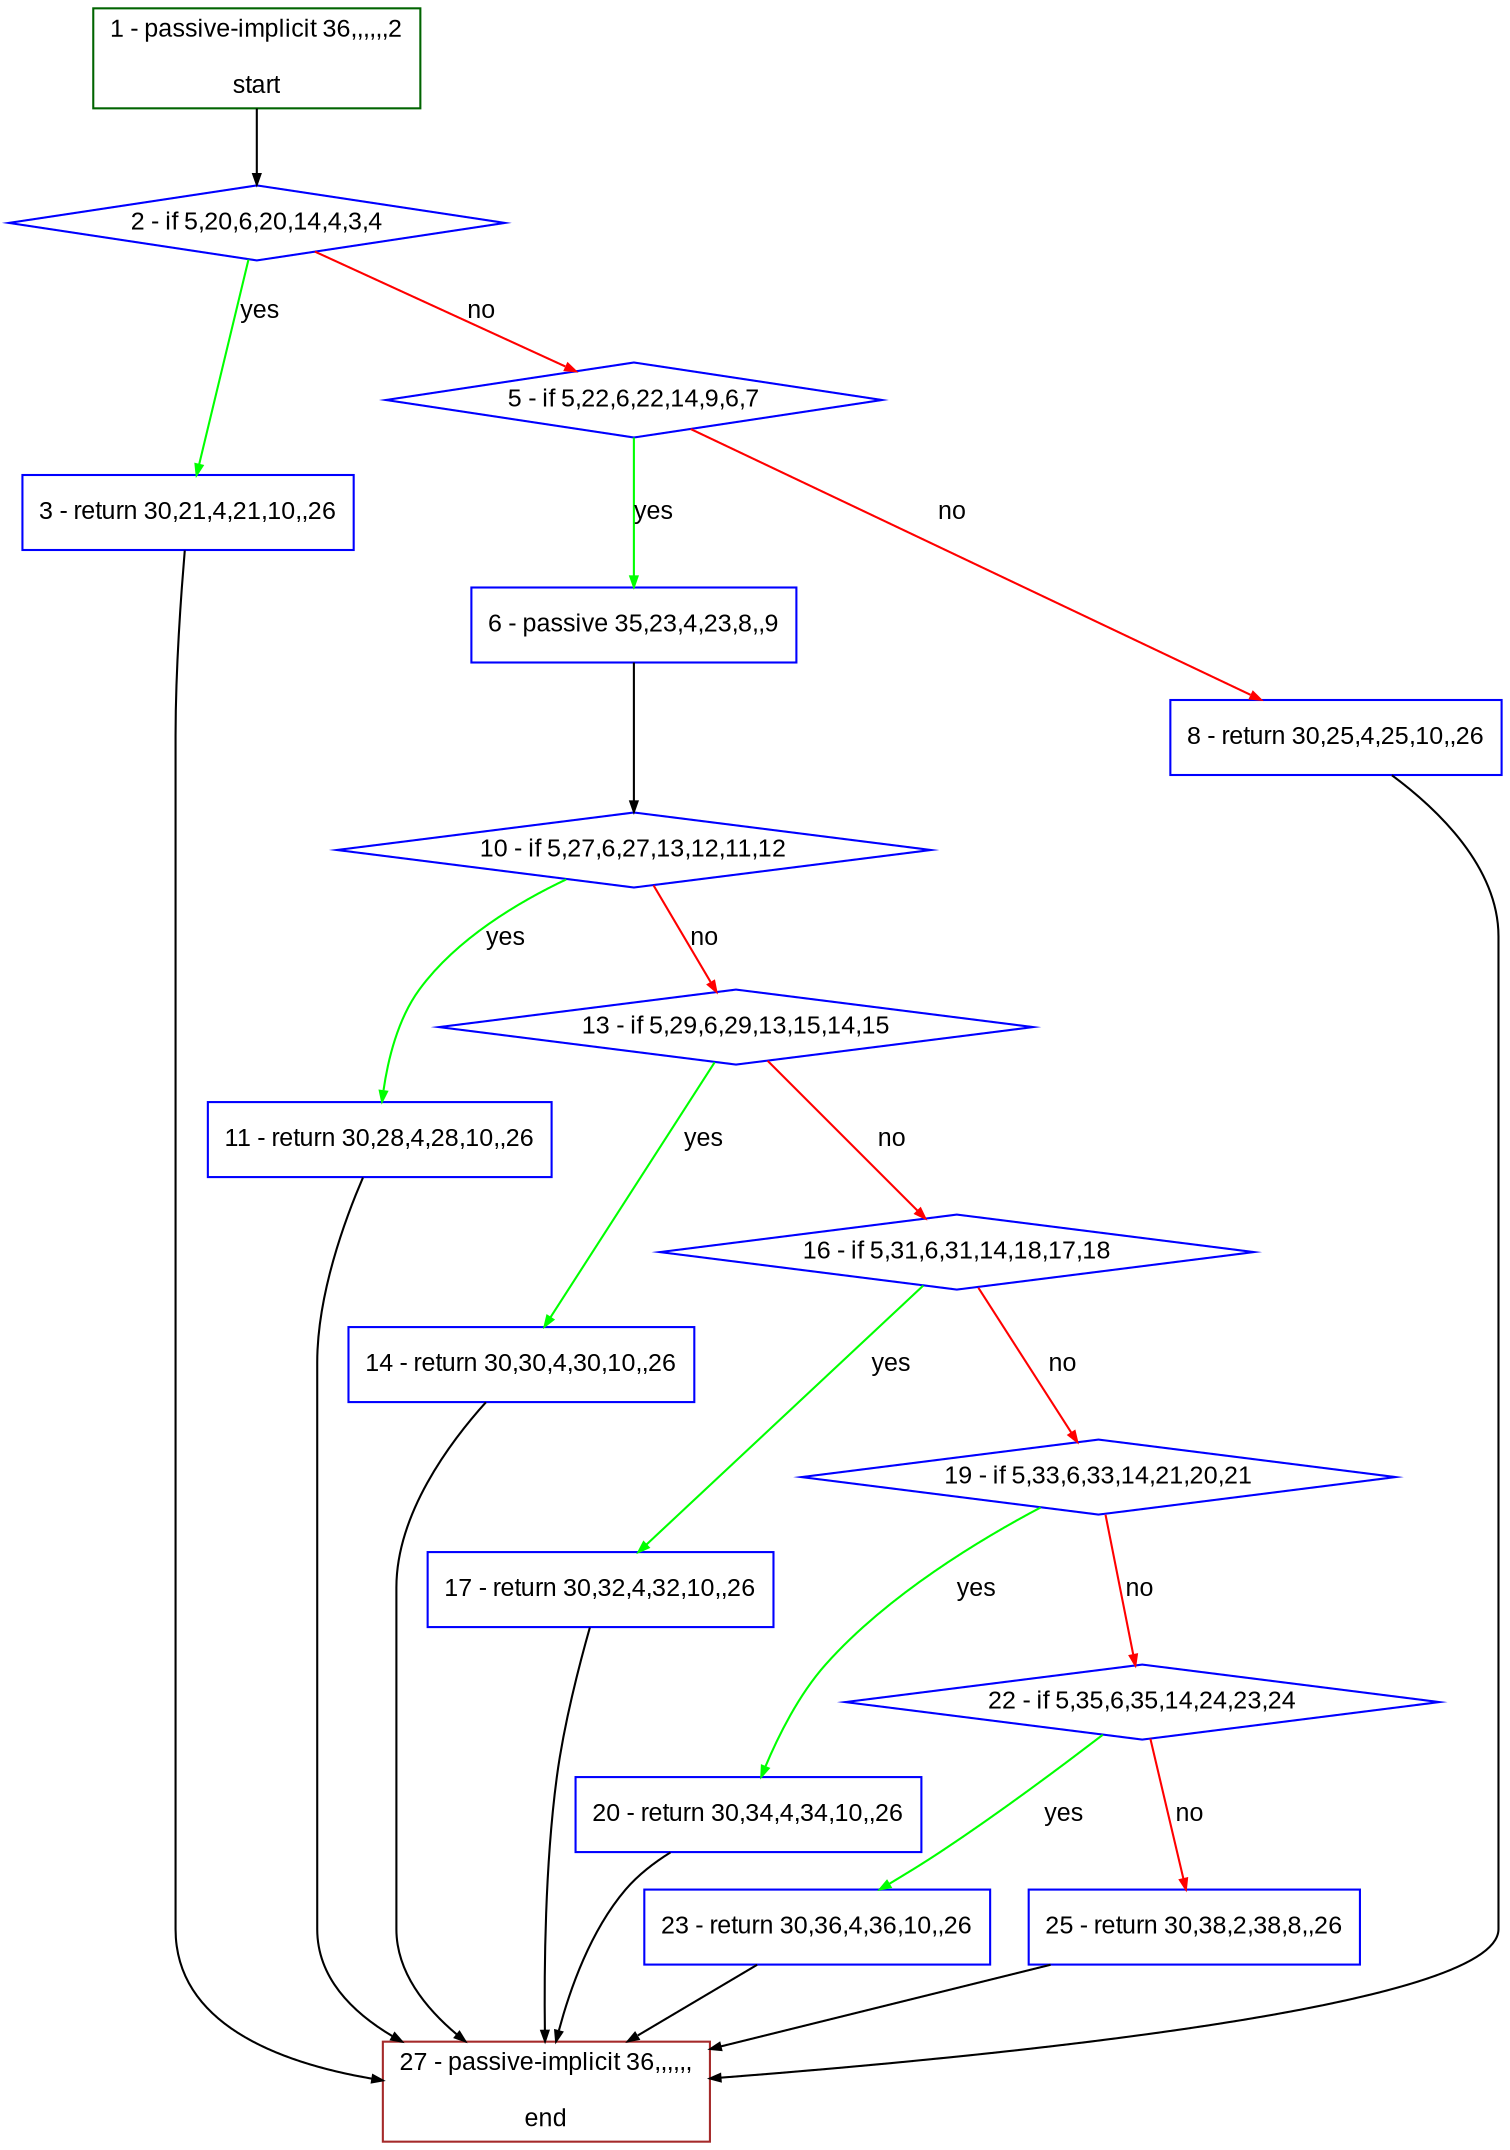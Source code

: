 digraph "" {
  graph [bgcolor="white", fillcolor="#FFFFCC", pack="true", packmode="clust", fontname="Arial", label="", fontsize="12", compound="true", style="rounded,filled"];
  node [node_initialized="no", fillcolor="white", fontname="Arial", label="", color="grey", fontsize="12", fixedsize="false", compound="true", shape="rectangle", style="filled"];
  edge [arrowtail="none", lhead="", fontcolor="black", fontname="Arial", label="", color="black", fontsize="12", arrowhead="normal", arrowsize="0.5", compound="true", ltail="", dir="forward"];
  __N1 [fillcolor="#ffffff", label="2 - if 5,20,6,20,14,4,3,4", color="#0000ff", shape="diamond", style="filled"];
  __N2 [fillcolor="#ffffff", label="1 - passive-implicit 36,,,,,,2\n\nstart", color="#006400", shape="box", style="filled"];
  __N3 [fillcolor="#ffffff", label="3 - return 30,21,4,21,10,,26", color="#0000ff", shape="box", style="filled"];
  __N4 [fillcolor="#ffffff", label="5 - if 5,22,6,22,14,9,6,7", color="#0000ff", shape="diamond", style="filled"];
  __N5 [fillcolor="#ffffff", label="27 - passive-implicit 36,,,,,,\n\nend", color="#a52a2a", shape="box", style="filled"];
  __N6 [fillcolor="#ffffff", label="6 - passive 35,23,4,23,8,,9", color="#0000ff", shape="box", style="filled"];
  __N7 [fillcolor="#ffffff", label="8 - return 30,25,4,25,10,,26", color="#0000ff", shape="box", style="filled"];
  __N8 [fillcolor="#ffffff", label="10 - if 5,27,6,27,13,12,11,12", color="#0000ff", shape="diamond", style="filled"];
  __N9 [fillcolor="#ffffff", label="11 - return 30,28,4,28,10,,26", color="#0000ff", shape="box", style="filled"];
  __N10 [fillcolor="#ffffff", label="13 - if 5,29,6,29,13,15,14,15", color="#0000ff", shape="diamond", style="filled"];
  __N11 [fillcolor="#ffffff", label="14 - return 30,30,4,30,10,,26", color="#0000ff", shape="box", style="filled"];
  __N12 [fillcolor="#ffffff", label="16 - if 5,31,6,31,14,18,17,18", color="#0000ff", shape="diamond", style="filled"];
  __N13 [fillcolor="#ffffff", label="17 - return 30,32,4,32,10,,26", color="#0000ff", shape="box", style="filled"];
  __N14 [fillcolor="#ffffff", label="19 - if 5,33,6,33,14,21,20,21", color="#0000ff", shape="diamond", style="filled"];
  __N15 [fillcolor="#ffffff", label="20 - return 30,34,4,34,10,,26", color="#0000ff", shape="box", style="filled"];
  __N16 [fillcolor="#ffffff", label="22 - if 5,35,6,35,14,24,23,24", color="#0000ff", shape="diamond", style="filled"];
  __N17 [fillcolor="#ffffff", label="23 - return 30,36,4,36,10,,26", color="#0000ff", shape="box", style="filled"];
  __N18 [fillcolor="#ffffff", label="25 - return 30,38,2,38,8,,26", color="#0000ff", shape="box", style="filled"];
  __N2 -> __N1 [arrowtail="none", color="#000000", label="", arrowhead="normal", dir="forward"];
  __N1 -> __N3 [arrowtail="none", color="#00ff00", label="yes", arrowhead="normal", dir="forward"];
  __N1 -> __N4 [arrowtail="none", color="#ff0000", label="no", arrowhead="normal", dir="forward"];
  __N3 -> __N5 [arrowtail="none", color="#000000", label="", arrowhead="normal", dir="forward"];
  __N4 -> __N6 [arrowtail="none", color="#00ff00", label="yes", arrowhead="normal", dir="forward"];
  __N4 -> __N7 [arrowtail="none", color="#ff0000", label="no", arrowhead="normal", dir="forward"];
  __N6 -> __N8 [arrowtail="none", color="#000000", label="", arrowhead="normal", dir="forward"];
  __N7 -> __N5 [arrowtail="none", color="#000000", label="", arrowhead="normal", dir="forward"];
  __N8 -> __N9 [arrowtail="none", color="#00ff00", label="yes", arrowhead="normal", dir="forward"];
  __N8 -> __N10 [arrowtail="none", color="#ff0000", label="no", arrowhead="normal", dir="forward"];
  __N9 -> __N5 [arrowtail="none", color="#000000", label="", arrowhead="normal", dir="forward"];
  __N10 -> __N11 [arrowtail="none", color="#00ff00", label="yes", arrowhead="normal", dir="forward"];
  __N10 -> __N12 [arrowtail="none", color="#ff0000", label="no", arrowhead="normal", dir="forward"];
  __N11 -> __N5 [arrowtail="none", color="#000000", label="", arrowhead="normal", dir="forward"];
  __N12 -> __N13 [arrowtail="none", color="#00ff00", label="yes", arrowhead="normal", dir="forward"];
  __N12 -> __N14 [arrowtail="none", color="#ff0000", label="no", arrowhead="normal", dir="forward"];
  __N13 -> __N5 [arrowtail="none", color="#000000", label="", arrowhead="normal", dir="forward"];
  __N14 -> __N15 [arrowtail="none", color="#00ff00", label="yes", arrowhead="normal", dir="forward"];
  __N14 -> __N16 [arrowtail="none", color="#ff0000", label="no", arrowhead="normal", dir="forward"];
  __N15 -> __N5 [arrowtail="none", color="#000000", label="", arrowhead="normal", dir="forward"];
  __N16 -> __N17 [arrowtail="none", color="#00ff00", label="yes", arrowhead="normal", dir="forward"];
  __N16 -> __N18 [arrowtail="none", color="#ff0000", label="no", arrowhead="normal", dir="forward"];
  __N17 -> __N5 [arrowtail="none", color="#000000", label="", arrowhead="normal", dir="forward"];
  __N18 -> __N5 [arrowtail="none", color="#000000", label="", arrowhead="normal", dir="forward"];
}
